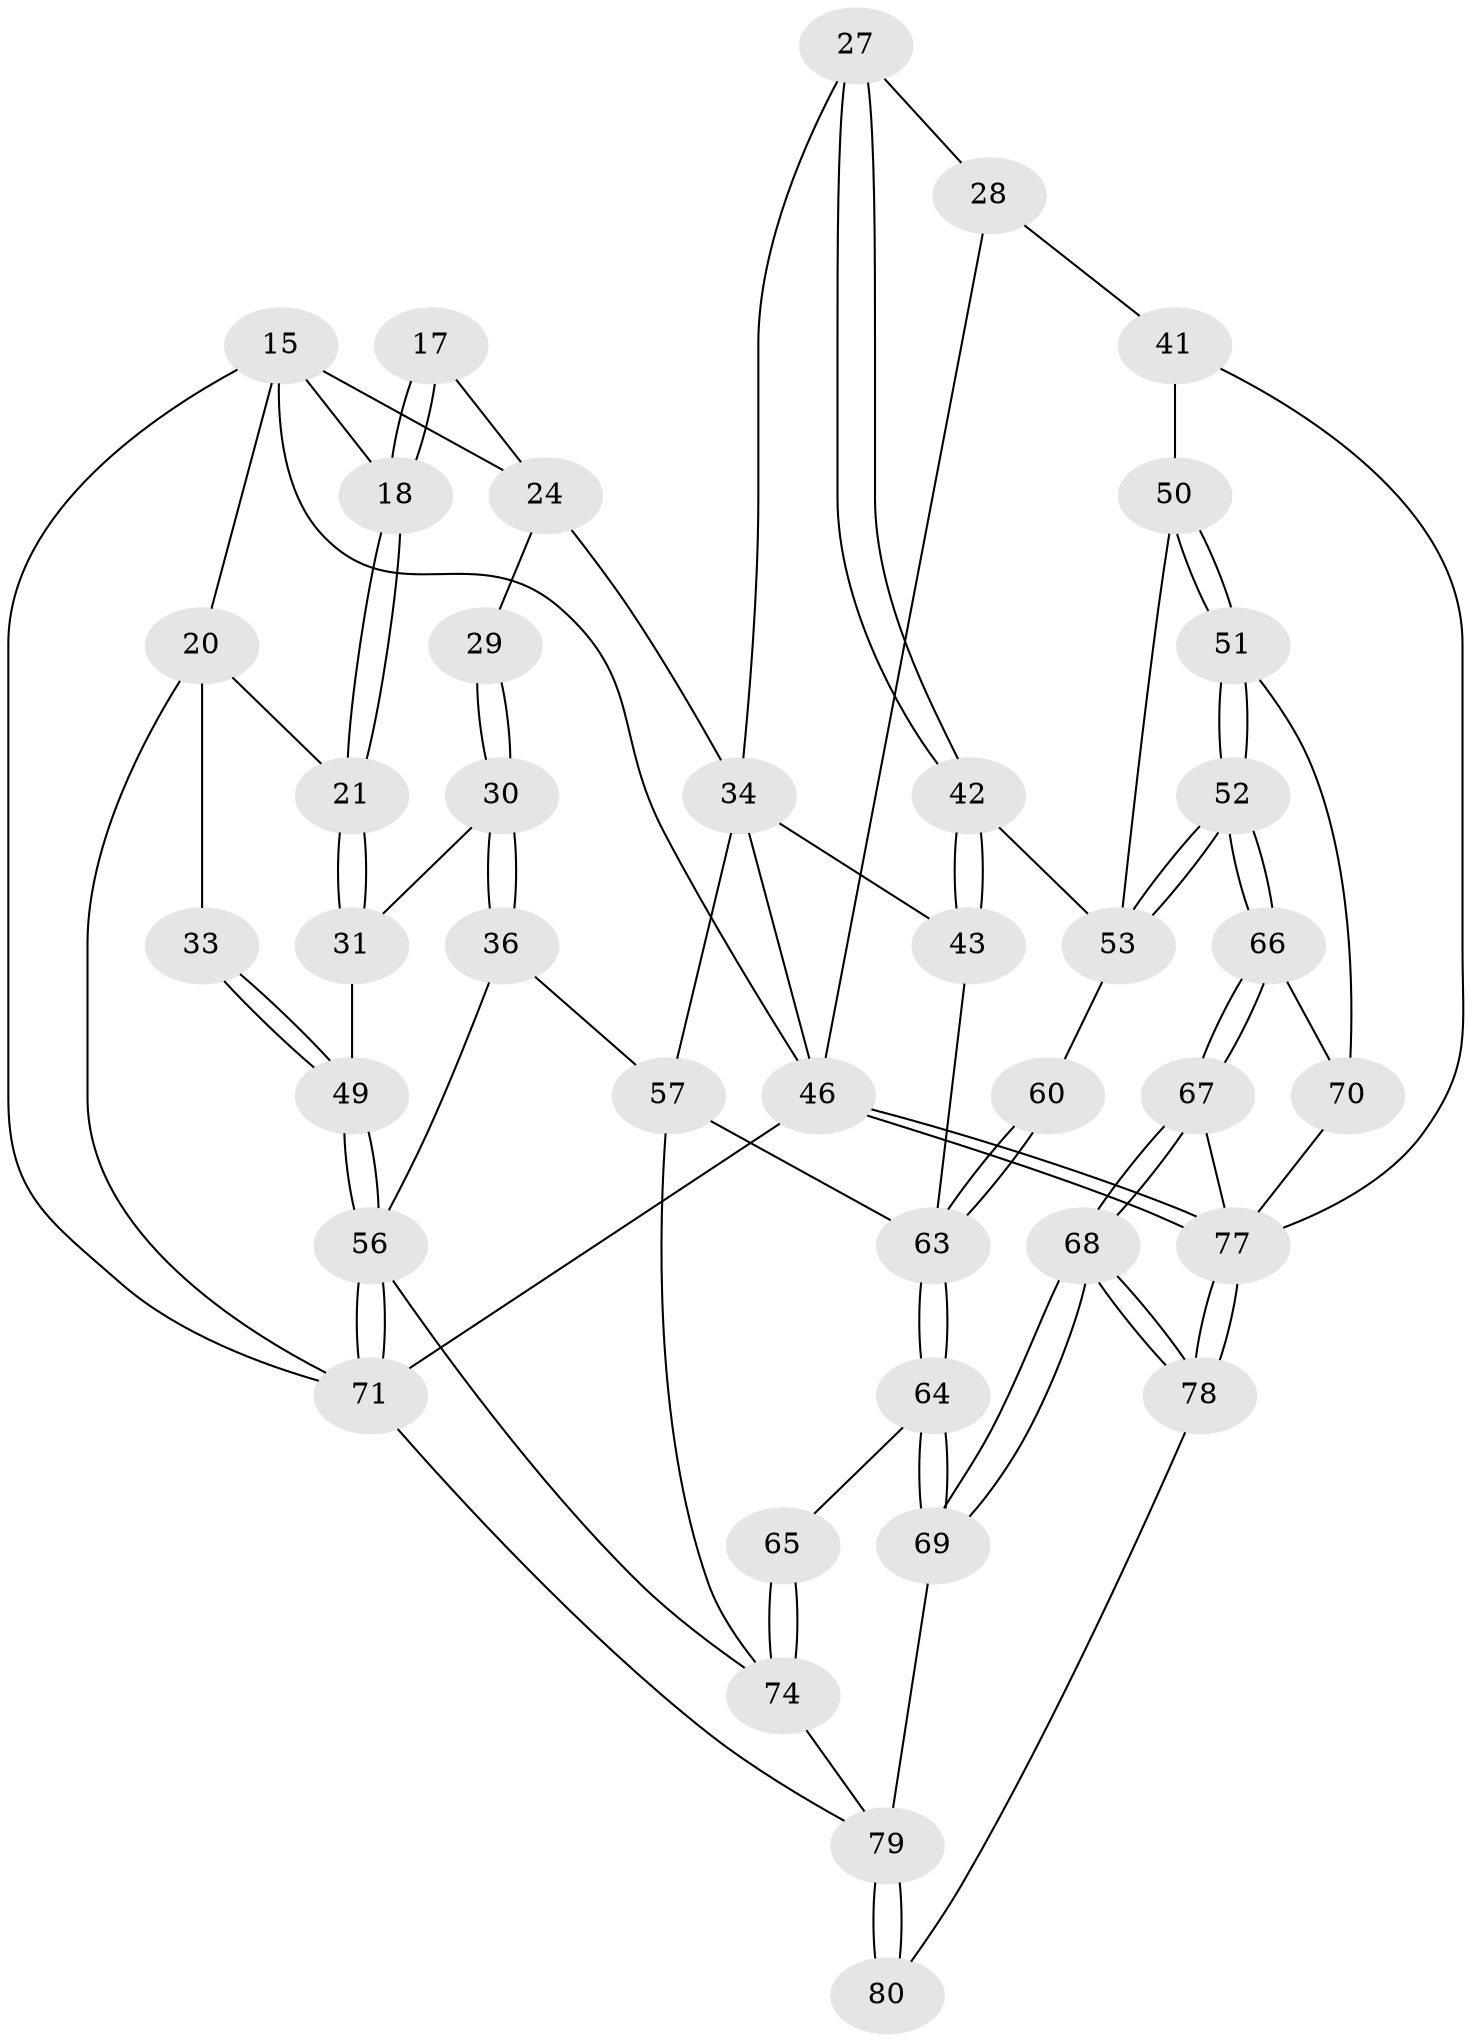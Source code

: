 // original degree distribution, {3: 0.025, 5: 0.5, 6: 0.225, 4: 0.25}
// Generated by graph-tools (version 1.1) at 2025/01/03/09/25 05:01:50]
// undirected, 40 vertices, 91 edges
graph export_dot {
graph [start="1"]
  node [color=gray90,style=filled];
  15 [pos="+0.10043527905884017+0",super="+12"];
  17 [pos="+0.3152361082656619+0.14554190141896955"];
  18 [pos="+0.23098077214772214+0.1453852285590153",super="+14+13"];
  20 [pos="+0+0.26410857420263484",super="+19"];
  21 [pos="+0.14541441036837283+0.18126814542606184"];
  24 [pos="+0.49888947872635164+0.24770207472954614",super="+10+16"];
  27 [pos="+0.7197516780900577+0.29331828834644263"];
  28 [pos="+1+0",super="+26"];
  29 [pos="+0.35323881157534165+0.24229106054141145"];
  30 [pos="+0.31018793257954036+0.28584472607219424"];
  31 [pos="+0.1621288611573725+0.2175339567194675"];
  33 [pos="+0+0.45807008054361187"];
  34 [pos="+0.5108470789410594+0.4300145977616354",super="+23+22"];
  36 [pos="+0.3192362141098387+0.43326062889881856"];
  41 [pos="+0.8483854328946099+0.29181113896977007",super="+40"];
  42 [pos="+0.6607851874799052+0.4453321134566082"];
  43 [pos="+0.5897295549646546+0.4494395833704584"];
  46 [pos="+1+1",super="+2+8"];
  49 [pos="+0+0.6042669623322434",super="+38+32"];
  50 [pos="+0.8953126580202785+0.4655993980767883",super="+44"];
  51 [pos="+0.8881258707856583+0.5691202804823539"];
  52 [pos="+0.8081071552926966+0.6367930425380517"];
  53 [pos="+0.744250088262405+0.616026690357388",super="+45"];
  56 [pos="+0+0.8700993865914964",super="+55+37"];
  57 [pos="+0.4722150218161674+0.5898424075805118",super="+35"];
  60 [pos="+0.7246872032665147+0.628894749671075"];
  63 [pos="+0.6201526611724336+0.7326498241087642",super="+62+61"];
  64 [pos="+0.5905863418076781+0.8071390958208736"];
  65 [pos="+0.5484495135450148+0.7965894162166127"];
  66 [pos="+0.8227901920061821+0.6803444183827037"];
  67 [pos="+0.8241319699311599+0.757746799274455"];
  68 [pos="+0.6672476506009034+0.8822020669651685"];
  69 [pos="+0.6079283100120847+0.8296314811001135"];
  70 [pos="+0.9538284693471527+0.6952969168584281",super="+54"];
  71 [pos="+0+1",super="+3"];
  74 [pos="+0.30498188400570697+0.9693529752861271",super="+59+58"];
  77 [pos="+1+1",super="+73+72+48"];
  78 [pos="+0.7773948108216329+1"];
  79 [pos="+0.5101779783896117+0.9323191620584927",super="+76"];
  80 [pos="+0.3830031403325012+1"];
  15 -- 18 [weight=2];
  15 -- 71;
  15 -- 24 [weight=2];
  15 -- 46;
  15 -- 20;
  17 -- 18 [weight=2];
  17 -- 18;
  17 -- 24;
  18 -- 21;
  18 -- 21;
  20 -- 33;
  20 -- 71;
  20 -- 21;
  21 -- 31;
  21 -- 31;
  24 -- 29 [weight=2];
  24 -- 34;
  27 -- 42;
  27 -- 42;
  27 -- 28;
  27 -- 34;
  28 -- 46 [weight=2];
  28 -- 41 [weight=2];
  29 -- 30;
  29 -- 30;
  30 -- 31;
  30 -- 36;
  30 -- 36;
  31 -- 49;
  33 -- 49 [weight=2];
  33 -- 49;
  34 -- 43;
  34 -- 57;
  34 -- 46;
  36 -- 57;
  36 -- 56;
  41 -- 50 [weight=2];
  41 -- 77;
  42 -- 43;
  42 -- 43;
  42 -- 53;
  43 -- 63;
  46 -- 77 [weight=2];
  46 -- 77;
  46 -- 71 [weight=2];
  49 -- 56 [weight=2];
  49 -- 56;
  50 -- 51;
  50 -- 51;
  50 -- 53;
  51 -- 52;
  51 -- 52;
  51 -- 70;
  52 -- 53;
  52 -- 53;
  52 -- 66;
  52 -- 66;
  53 -- 60;
  56 -- 71;
  56 -- 71;
  56 -- 74;
  57 -- 74;
  57 -- 63;
  60 -- 63 [weight=2];
  60 -- 63;
  63 -- 64;
  63 -- 64;
  64 -- 65;
  64 -- 69;
  64 -- 69;
  65 -- 74 [weight=2];
  65 -- 74;
  66 -- 67;
  66 -- 67;
  66 -- 70;
  67 -- 68;
  67 -- 68;
  67 -- 77;
  68 -- 69;
  68 -- 69;
  68 -- 78;
  68 -- 78;
  69 -- 79;
  70 -- 77 [weight=2];
  71 -- 79;
  74 -- 79;
  77 -- 78;
  77 -- 78;
  78 -- 80;
  79 -- 80 [weight=2];
  79 -- 80;
}
